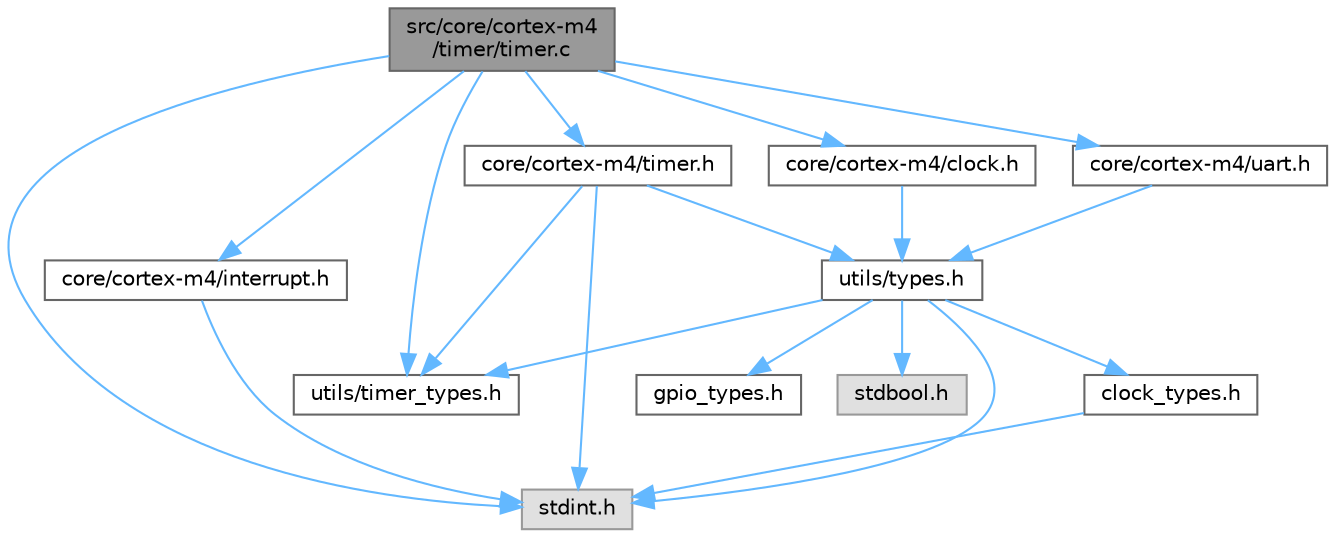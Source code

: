 digraph "src/core/cortex-m4/timer/timer.c"
{
 // LATEX_PDF_SIZE
  bgcolor="transparent";
  edge [fontname=Helvetica,fontsize=10,labelfontname=Helvetica,labelfontsize=10];
  node [fontname=Helvetica,fontsize=10,shape=box,height=0.2,width=0.4];
  Node1 [id="Node000001",label="src/core/cortex-m4\l/timer/timer.c",height=0.2,width=0.4,color="gray40", fillcolor="grey60", style="filled", fontcolor="black",tooltip="Timer, SysTick and timer-peripheral helpers for STM32F4 (Cortex-M4)."];
  Node1 -> Node2 [id="edge1_Node000001_Node000002",color="steelblue1",style="solid",tooltip=" "];
  Node2 [id="Node000002",label="core/cortex-m4/timer.h",height=0.2,width=0.4,color="grey40", fillcolor="white", style="filled",URL="$timer_8h.html",tooltip="Timer and SysTick register defines and API for STM32F4 (Cortex-M4)."];
  Node2 -> Node3 [id="edge2_Node000002_Node000003",color="steelblue1",style="solid",tooltip=" "];
  Node3 [id="Node000003",label="utils/timer_types.h",height=0.2,width=0.4,color="grey40", fillcolor="white", style="filled",URL="$timer__types_8h.html",tooltip=" "];
  Node2 -> Node4 [id="edge3_Node000002_Node000004",color="steelblue1",style="solid",tooltip=" "];
  Node4 [id="Node000004",label="utils/types.h",height=0.2,width=0.4,color="grey40", fillcolor="white", style="filled",URL="$types_8h.html",tooltip="Centralized type definitions include for NavHAL."];
  Node4 -> Node5 [id="edge4_Node000004_Node000005",color="steelblue1",style="solid",tooltip=" "];
  Node5 [id="Node000005",label="clock_types.h",height=0.2,width=0.4,color="grey40", fillcolor="white", style="filled",URL="$clock__types_8h.html",tooltip="Clock HAL type definitions."];
  Node5 -> Node6 [id="edge5_Node000005_Node000006",color="steelblue1",style="solid",tooltip=" "];
  Node6 [id="Node000006",label="stdint.h",height=0.2,width=0.4,color="grey60", fillcolor="#E0E0E0", style="filled",tooltip=" "];
  Node4 -> Node7 [id="edge6_Node000004_Node000007",color="steelblue1",style="solid",tooltip=" "];
  Node7 [id="Node000007",label="gpio_types.h",height=0.2,width=0.4,color="grey40", fillcolor="white", style="filled",URL="$gpio__types_8h.html",tooltip="GPIO pin definitions and related types for NavHAL."];
  Node4 -> Node3 [id="edge7_Node000004_Node000003",color="steelblue1",style="solid",tooltip=" "];
  Node4 -> Node8 [id="edge8_Node000004_Node000008",color="steelblue1",style="solid",tooltip=" "];
  Node8 [id="Node000008",label="stdbool.h",height=0.2,width=0.4,color="grey60", fillcolor="#E0E0E0", style="filled",tooltip=" "];
  Node4 -> Node6 [id="edge9_Node000004_Node000006",color="steelblue1",style="solid",tooltip=" "];
  Node2 -> Node6 [id="edge10_Node000002_Node000006",color="steelblue1",style="solid",tooltip=" "];
  Node1 -> Node9 [id="edge11_Node000001_Node000009",color="steelblue1",style="solid",tooltip=" "];
  Node9 [id="Node000009",label="core/cortex-m4/clock.h",height=0.2,width=0.4,color="grey40", fillcolor="white", style="filled",URL="$clock_8h.html",tooltip="Clock HAL implementation for Cortex-M4 (STM32F401RE)."];
  Node9 -> Node4 [id="edge12_Node000009_Node000004",color="steelblue1",style="solid",tooltip=" "];
  Node1 -> Node10 [id="edge13_Node000001_Node000010",color="steelblue1",style="solid",tooltip=" "];
  Node10 [id="Node000010",label="core/cortex-m4/interrupt.h",height=0.2,width=0.4,color="grey40", fillcolor="white", style="filled",URL="$interrupt_8h.html",tooltip="NVIC register definitions, IRQ numbers, and HAL interrupt control API for STM32F4."];
  Node10 -> Node6 [id="edge14_Node000010_Node000006",color="steelblue1",style="solid",tooltip=" "];
  Node1 -> Node11 [id="edge15_Node000001_Node000011",color="steelblue1",style="solid",tooltip=" "];
  Node11 [id="Node000011",label="core/cortex-m4/uart.h",height=0.2,width=0.4,color="grey40", fillcolor="white", style="filled",URL="$uart_8h.html",tooltip="UART driver interface for STM32F4 (Cortex-M4)."];
  Node11 -> Node4 [id="edge16_Node000011_Node000004",color="steelblue1",style="solid",tooltip=" "];
  Node1 -> Node3 [id="edge17_Node000001_Node000003",color="steelblue1",style="solid",tooltip=" "];
  Node1 -> Node6 [id="edge18_Node000001_Node000006",color="steelblue1",style="solid",tooltip=" "];
}
